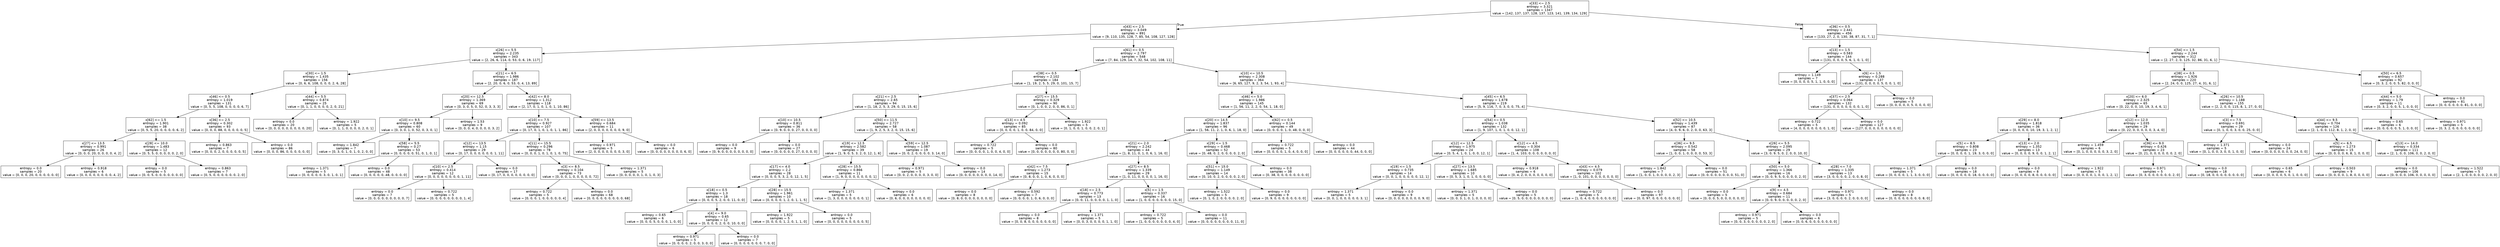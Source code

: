 digraph Tree {
node [shape=box, fontname="helvetica"] ;
edge [fontname="helvetica"] ;
0 [label="x[33] <= 2.5\nentropy = 3.321\nsamples = 1347\nvalue = [142, 137, 137, 128, 137, 123, 141, 139, 134, 129]"] ;
1 [label="x[43] <= 2.5\nentropy = 3.049\nsamples = 891\nvalue = [9, 110, 135, 128, 7, 85, 54, 108, 127, 128]"] ;
0 -> 1 [labeldistance=2.5, labelangle=45, headlabel="True"] ;
2 [label="x[26] <= 5.5\nentropy = 2.235\nsamples = 343\nvalue = [2, 26, 6, 114, 0, 53, 0, 6, 19, 117]"] ;
1 -> 2 ;
3 [label="x[30] <= 1.5\nentropy = 1.435\nsamples = 156\nvalue = [0, 6, 6, 108, 0, 0, 0, 2, 6, 28]"] ;
2 -> 3 ;
4 [label="x[46] <= 0.5\nentropy = 1.019\nsamples = 131\nvalue = [0, 5, 5, 108, 0, 0, 0, 0, 6, 7]"] ;
3 -> 4 ;
5 [label="x[62] <= 1.5\nentropy = 1.901\nsamples = 38\nvalue = [0, 5, 5, 20, 0, 0, 0, 0, 6, 2]"] ;
4 -> 5 ;
6 [label="x[27] <= 13.5\nentropy = 0.991\nsamples = 26\nvalue = [0, 0, 0, 20, 0, 0, 0, 0, 4, 2]"] ;
5 -> 6 ;
7 [label="entropy = 0.0\nsamples = 20\nvalue = [0, 0, 0, 20, 0, 0, 0, 0, 0, 0]"] ;
6 -> 7 ;
8 [label="entropy = 0.918\nsamples = 6\nvalue = [0, 0, 0, 0, 0, 0, 0, 0, 4, 2]"] ;
6 -> 8 ;
9 [label="x[28] <= 10.0\nentropy = 1.483\nsamples = 12\nvalue = [0, 5, 5, 0, 0, 0, 0, 0, 2, 0]"] ;
5 -> 9 ;
10 [label="entropy = 0.0\nsamples = 5\nvalue = [0, 0, 5, 0, 0, 0, 0, 0, 0, 0]"] ;
9 -> 10 ;
11 [label="entropy = 0.863\nsamples = 7\nvalue = [0, 5, 0, 0, 0, 0, 0, 0, 2, 0]"] ;
9 -> 11 ;
12 [label="x[36] <= 2.5\nentropy = 0.302\nsamples = 93\nvalue = [0, 0, 0, 88, 0, 0, 0, 0, 0, 5]"] ;
4 -> 12 ;
13 [label="entropy = 0.863\nsamples = 7\nvalue = [0, 0, 0, 2, 0, 0, 0, 0, 0, 5]"] ;
12 -> 13 ;
14 [label="entropy = 0.0\nsamples = 86\nvalue = [0, 0, 0, 86, 0, 0, 0, 0, 0, 0]"] ;
12 -> 14 ;
15 [label="x[44] <= 5.5\nentropy = 0.874\nsamples = 25\nvalue = [0, 1, 1, 0, 0, 0, 0, 2, 0, 21]"] ;
3 -> 15 ;
16 [label="entropy = 0.0\nsamples = 20\nvalue = [0, 0, 0, 0, 0, 0, 0, 0, 0, 20]"] ;
15 -> 16 ;
17 [label="entropy = 1.922\nsamples = 5\nvalue = [0, 1, 1, 0, 0, 0, 0, 2, 0, 1]"] ;
15 -> 17 ;
18 [label="x[21] <= 6.5\nentropy = 1.986\nsamples = 187\nvalue = [2, 20, 0, 6, 0, 53, 0, 4, 13, 89]"] ;
2 -> 18 ;
19 [label="x[20] <= 12.5\nentropy = 1.369\nsamples = 69\nvalue = [0, 3, 0, 5, 0, 52, 0, 3, 3, 3]"] ;
18 -> 19 ;
20 [label="x[10] <= 9.5\nentropy = 0.808\nsamples = 60\nvalue = [0, 3, 0, 1, 0, 52, 0, 3, 0, 1]"] ;
19 -> 20 ;
21 [label="entropy = 1.842\nsamples = 7\nvalue = [0, 3, 0, 1, 0, 1, 0, 2, 0, 0]"] ;
20 -> 21 ;
22 [label="x[58] <= 5.5\nentropy = 0.27\nsamples = 53\nvalue = [0, 0, 0, 0, 0, 51, 0, 1, 0, 1]"] ;
20 -> 22 ;
23 [label="entropy = 1.371\nsamples = 5\nvalue = [0, 0, 0, 0, 0, 3, 0, 1, 0, 1]"] ;
22 -> 23 ;
24 [label="entropy = 0.0\nsamples = 48\nvalue = [0, 0, 0, 0, 0, 48, 0, 0, 0, 0]"] ;
22 -> 24 ;
25 [label="entropy = 1.53\nsamples = 9\nvalue = [0, 0, 0, 4, 0, 0, 0, 0, 3, 2]"] ;
19 -> 25 ;
26 [label="x[42] <= 8.0\nentropy = 1.312\nsamples = 118\nvalue = [2, 17, 0, 1, 0, 1, 0, 1, 10, 86]"] ;
18 -> 26 ;
27 [label="x[10] <= 7.5\nentropy = 0.927\nsamples = 107\nvalue = [0, 17, 0, 1, 0, 1, 0, 1, 1, 86]"] ;
26 -> 27 ;
28 [label="x[12] <= 13.5\nentropy = 1.15\nsamples = 29\nvalue = [0, 17, 0, 0, 0, 0, 0, 0, 1, 11]"] ;
27 -> 28 ;
29 [label="x[10] <= 2.5\nentropy = 0.414\nsamples = 12\nvalue = [0, 0, 0, 0, 0, 0, 0, 0, 1, 11]"] ;
28 -> 29 ;
30 [label="entropy = 0.0\nsamples = 7\nvalue = [0, 0, 0, 0, 0, 0, 0, 0, 0, 7]"] ;
29 -> 30 ;
31 [label="entropy = 0.722\nsamples = 5\nvalue = [0, 0, 0, 0, 0, 0, 0, 0, 1, 4]"] ;
29 -> 31 ;
32 [label="entropy = 0.0\nsamples = 17\nvalue = [0, 17, 0, 0, 0, 0, 0, 0, 0, 0]"] ;
28 -> 32 ;
33 [label="x[11] <= 15.5\nentropy = 0.296\nsamples = 78\nvalue = [0, 0, 0, 1, 0, 1, 0, 1, 0, 75]"] ;
27 -> 33 ;
34 [label="x[3] <= 8.5\nentropy = 0.104\nsamples = 73\nvalue = [0, 0, 0, 1, 0, 0, 0, 0, 0, 72]"] ;
33 -> 34 ;
35 [label="entropy = 0.722\nsamples = 5\nvalue = [0, 0, 0, 1, 0, 0, 0, 0, 0, 4]"] ;
34 -> 35 ;
36 [label="entropy = 0.0\nsamples = 68\nvalue = [0, 0, 0, 0, 0, 0, 0, 0, 0, 68]"] ;
34 -> 36 ;
37 [label="entropy = 1.371\nsamples = 5\nvalue = [0, 0, 0, 0, 0, 1, 0, 1, 0, 3]"] ;
33 -> 37 ;
38 [label="x[59] <= 13.5\nentropy = 0.684\nsamples = 11\nvalue = [2, 0, 0, 0, 0, 0, 0, 0, 9, 0]"] ;
26 -> 38 ;
39 [label="entropy = 0.971\nsamples = 5\nvalue = [2, 0, 0, 0, 0, 0, 0, 0, 3, 0]"] ;
38 -> 39 ;
40 [label="entropy = 0.0\nsamples = 6\nvalue = [0, 0, 0, 0, 0, 0, 0, 0, 6, 0]"] ;
38 -> 40 ;
41 [label="x[61] <= 0.5\nentropy = 2.797\nsamples = 548\nvalue = [7, 84, 129, 14, 7, 32, 54, 102, 108, 11]"] ;
1 -> 41 ;
42 [label="x[38] <= 0.5\nentropy = 2.102\nsamples = 184\nvalue = [1, 19, 2, 5, 5, 29, 0, 101, 15, 7]"] ;
41 -> 42 ;
43 [label="x[21] <= 2.5\nentropy = 2.65\nsamples = 94\nvalue = [1, 18, 2, 5, 3, 29, 0, 15, 15, 6]"] ;
42 -> 43 ;
44 [label="x[10] <= 10.5\nentropy = 0.811\nsamples = 36\nvalue = [0, 9, 0, 0, 0, 27, 0, 0, 0, 0]"] ;
43 -> 44 ;
45 [label="entropy = 0.0\nsamples = 9\nvalue = [0, 9, 0, 0, 0, 0, 0, 0, 0, 0]"] ;
44 -> 45 ;
46 [label="entropy = 0.0\nsamples = 27\nvalue = [0, 0, 0, 0, 0, 27, 0, 0, 0, 0]"] ;
44 -> 46 ;
47 [label="x[50] <= 11.5\nentropy = 2.727\nsamples = 58\nvalue = [1, 9, 2, 5, 3, 2, 0, 15, 15, 6]"] ;
43 -> 47 ;
48 [label="x[19] <= 12.5\nentropy = 2.582\nsamples = 39\nvalue = [1, 9, 0, 5, 3, 2, 0, 12, 1, 6]"] ;
47 -> 48 ;
49 [label="x[17] <= 4.0\nentropy = 2.2\nsamples = 28\nvalue = [0, 0, 0, 5, 3, 2, 0, 12, 1, 5]"] ;
48 -> 49 ;
50 [label="x[18] <= 0.5\nentropy = 1.3\nsamples = 18\nvalue = [0, 0, 0, 5, 2, 0, 0, 11, 0, 0]"] ;
49 -> 50 ;
51 [label="entropy = 0.65\nsamples = 6\nvalue = [0, 0, 0, 5, 0, 0, 0, 1, 0, 0]"] ;
50 -> 51 ;
52 [label="x[4] <= 9.0\nentropy = 0.65\nsamples = 12\nvalue = [0, 0, 0, 0, 2, 0, 0, 10, 0, 0]"] ;
50 -> 52 ;
53 [label="entropy = 0.971\nsamples = 5\nvalue = [0, 0, 0, 0, 2, 0, 0, 3, 0, 0]"] ;
52 -> 53 ;
54 [label="entropy = 0.0\nsamples = 7\nvalue = [0, 0, 0, 0, 0, 0, 0, 7, 0, 0]"] ;
52 -> 54 ;
55 [label="x[28] <= 15.5\nentropy = 1.961\nsamples = 10\nvalue = [0, 0, 0, 0, 1, 2, 0, 1, 1, 5]"] ;
49 -> 55 ;
56 [label="entropy = 1.922\nsamples = 5\nvalue = [0, 0, 0, 0, 1, 2, 0, 1, 1, 0]"] ;
55 -> 56 ;
57 [label="entropy = 0.0\nsamples = 5\nvalue = [0, 0, 0, 0, 0, 0, 0, 0, 0, 5]"] ;
55 -> 57 ;
58 [label="x[28] <= 15.5\nentropy = 0.866\nsamples = 11\nvalue = [1, 9, 0, 0, 0, 0, 0, 0, 0, 1]"] ;
48 -> 58 ;
59 [label="entropy = 1.371\nsamples = 5\nvalue = [1, 3, 0, 0, 0, 0, 0, 0, 0, 1]"] ;
58 -> 59 ;
60 [label="entropy = 0.0\nsamples = 6\nvalue = [0, 6, 0, 0, 0, 0, 0, 0, 0, 0]"] ;
58 -> 60 ;
61 [label="x[59] <= 12.5\nentropy = 1.087\nsamples = 19\nvalue = [0, 0, 2, 0, 0, 0, 0, 3, 14, 0]"] ;
47 -> 61 ;
62 [label="entropy = 0.971\nsamples = 5\nvalue = [0, 0, 2, 0, 0, 0, 0, 3, 0, 0]"] ;
61 -> 62 ;
63 [label="entropy = 0.0\nsamples = 14\nvalue = [0, 0, 0, 0, 0, 0, 0, 0, 14, 0]"] ;
61 -> 63 ;
64 [label="x[27] <= 15.5\nentropy = 0.329\nsamples = 90\nvalue = [0, 1, 0, 0, 2, 0, 0, 86, 0, 1]"] ;
42 -> 64 ;
65 [label="x[13] <= 4.5\nentropy = 0.092\nsamples = 85\nvalue = [0, 0, 0, 0, 1, 0, 0, 84, 0, 0]"] ;
64 -> 65 ;
66 [label="entropy = 0.722\nsamples = 5\nvalue = [0, 0, 0, 0, 1, 0, 0, 4, 0, 0]"] ;
65 -> 66 ;
67 [label="entropy = 0.0\nsamples = 80\nvalue = [0, 0, 0, 0, 0, 0, 0, 80, 0, 0]"] ;
65 -> 67 ;
68 [label="entropy = 1.922\nsamples = 5\nvalue = [0, 1, 0, 0, 1, 0, 0, 2, 0, 1]"] ;
64 -> 68 ;
69 [label="x[10] <= 10.5\nentropy = 2.308\nsamples = 364\nvalue = [6, 65, 127, 9, 2, 3, 54, 1, 93, 4]"] ;
41 -> 69 ;
70 [label="x[46] <= 5.0\nentropy = 1.986\nsamples = 145\nvalue = [1, 56, 11, 2, 2, 0, 54, 1, 18, 0]"] ;
69 -> 70 ;
71 [label="x[20] <= 14.5\nentropy = 1.837\nsamples = 96\nvalue = [1, 56, 11, 2, 1, 0, 6, 1, 18, 0]"] ;
70 -> 71 ;
72 [label="x[21] <= 2.0\nentropy = 2.242\nsamples = 44\nvalue = [1, 8, 11, 0, 1, 0, 6, 1, 16, 0]"] ;
71 -> 72 ;
73 [label="x[42] <= 7.5\nentropy = 1.273\nsamples = 15\nvalue = [0, 8, 0, 0, 1, 0, 6, 0, 0, 0]"] ;
72 -> 73 ;
74 [label="entropy = 0.0\nsamples = 8\nvalue = [0, 8, 0, 0, 0, 0, 0, 0, 0, 0]"] ;
73 -> 74 ;
75 [label="entropy = 0.592\nsamples = 7\nvalue = [0, 0, 0, 0, 1, 0, 6, 0, 0, 0]"] ;
73 -> 75 ;
76 [label="x[27] <= 8.5\nentropy = 1.339\nsamples = 29\nvalue = [1, 0, 11, 0, 0, 0, 0, 1, 16, 0]"] ;
72 -> 76 ;
77 [label="x[18] <= 2.5\nentropy = 0.773\nsamples = 13\nvalue = [0, 0, 11, 0, 0, 0, 0, 1, 1, 0]"] ;
76 -> 77 ;
78 [label="entropy = 0.0\nsamples = 8\nvalue = [0, 0, 8, 0, 0, 0, 0, 0, 0, 0]"] ;
77 -> 78 ;
79 [label="entropy = 1.371\nsamples = 5\nvalue = [0, 0, 3, 0, 0, 0, 0, 1, 1, 0]"] ;
77 -> 79 ;
80 [label="x[5] <= 1.5\nentropy = 0.337\nsamples = 16\nvalue = [1, 0, 0, 0, 0, 0, 0, 0, 15, 0]"] ;
76 -> 80 ;
81 [label="entropy = 0.722\nsamples = 5\nvalue = [1, 0, 0, 0, 0, 0, 0, 0, 4, 0]"] ;
80 -> 81 ;
82 [label="entropy = 0.0\nsamples = 11\nvalue = [0, 0, 0, 0, 0, 0, 0, 0, 11, 0]"] ;
80 -> 82 ;
83 [label="x[29] <= 1.5\nentropy = 0.468\nsamples = 52\nvalue = [0, 48, 0, 2, 0, 0, 0, 0, 2, 0]"] ;
71 -> 83 ;
84 [label="x[51] <= 15.0\nentropy = 1.149\nsamples = 14\nvalue = [0, 10, 0, 2, 0, 0, 0, 0, 2, 0]"] ;
83 -> 84 ;
85 [label="entropy = 1.522\nsamples = 5\nvalue = [0, 1, 0, 2, 0, 0, 0, 0, 2, 0]"] ;
84 -> 85 ;
86 [label="entropy = 0.0\nsamples = 9\nvalue = [0, 9, 0, 0, 0, 0, 0, 0, 0, 0]"] ;
84 -> 86 ;
87 [label="entropy = 0.0\nsamples = 38\nvalue = [0, 38, 0, 0, 0, 0, 0, 0, 0, 0]"] ;
83 -> 87 ;
88 [label="x[62] <= 0.5\nentropy = 0.144\nsamples = 49\nvalue = [0, 0, 0, 0, 1, 0, 48, 0, 0, 0]"] ;
70 -> 88 ;
89 [label="entropy = 0.722\nsamples = 5\nvalue = [0, 0, 0, 0, 1, 0, 4, 0, 0, 0]"] ;
88 -> 89 ;
90 [label="entropy = 0.0\nsamples = 44\nvalue = [0, 0, 0, 0, 0, 0, 44, 0, 0, 0]"] ;
88 -> 90 ;
91 [label="x[45] <= 6.5\nentropy = 1.678\nsamples = 219\nvalue = [5, 9, 116, 7, 0, 3, 0, 0, 75, 4]"] ;
69 -> 91 ;
92 [label="x[54] <= 0.5\nentropy = 1.038\nsamples = 132\nvalue = [1, 9, 107, 1, 0, 1, 0, 0, 12, 1]"] ;
91 -> 92 ;
93 [label="x[12] <= 12.5\nentropy = 1.975\nsamples = 24\nvalue = [0, 5, 4, 1, 0, 1, 0, 0, 12, 1]"] ;
92 -> 93 ;
94 [label="x[19] <= 1.5\nentropy = 0.735\nsamples = 14\nvalue = [0, 0, 1, 0, 0, 0, 0, 0, 12, 1]"] ;
93 -> 94 ;
95 [label="entropy = 1.371\nsamples = 5\nvalue = [0, 0, 1, 0, 0, 0, 0, 0, 3, 1]"] ;
94 -> 95 ;
96 [label="entropy = 0.0\nsamples = 9\nvalue = [0, 0, 0, 0, 0, 0, 0, 0, 9, 0]"] ;
94 -> 96 ;
97 [label="x[27] <= 13.5\nentropy = 1.685\nsamples = 10\nvalue = [0, 5, 3, 1, 0, 1, 0, 0, 0, 0]"] ;
93 -> 97 ;
98 [label="entropy = 1.371\nsamples = 5\nvalue = [0, 0, 3, 1, 0, 1, 0, 0, 0, 0]"] ;
97 -> 98 ;
99 [label="entropy = 0.0\nsamples = 5\nvalue = [0, 5, 0, 0, 0, 0, 0, 0, 0, 0]"] ;
97 -> 99 ;
100 [label="x[12] <= 4.5\nentropy = 0.304\nsamples = 108\nvalue = [1, 4, 103, 0, 0, 0, 0, 0, 0, 0]"] ;
92 -> 100 ;
101 [label="entropy = 0.918\nsamples = 6\nvalue = [0, 4, 2, 0, 0, 0, 0, 0, 0, 0]"] ;
100 -> 101 ;
102 [label="x[43] <= 4.5\nentropy = 0.079\nsamples = 102\nvalue = [1, 0, 101, 0, 0, 0, 0, 0, 0, 0]"] ;
100 -> 102 ;
103 [label="entropy = 0.722\nsamples = 5\nvalue = [1, 0, 4, 0, 0, 0, 0, 0, 0, 0]"] ;
102 -> 103 ;
104 [label="entropy = 0.0\nsamples = 97\nvalue = [0, 0, 97, 0, 0, 0, 0, 0, 0, 0]"] ;
102 -> 104 ;
105 [label="x[52] <= 10.5\nentropy = 1.439\nsamples = 87\nvalue = [4, 0, 9, 6, 0, 2, 0, 0, 63, 3]"] ;
91 -> 105 ;
106 [label="x[36] <= 9.5\nentropy = 0.542\nsamples = 58\nvalue = [1, 0, 0, 1, 0, 0, 0, 0, 53, 3]"] ;
105 -> 106 ;
107 [label="entropy = 1.842\nsamples = 7\nvalue = [1, 0, 0, 1, 0, 0, 0, 0, 2, 3]"] ;
106 -> 107 ;
108 [label="entropy = 0.0\nsamples = 51\nvalue = [0, 0, 0, 0, 0, 0, 0, 0, 51, 0]"] ;
106 -> 108 ;
109 [label="x[26] <= 5.5\nentropy = 2.095\nsamples = 29\nvalue = [3, 0, 9, 5, 0, 2, 0, 0, 10, 0]"] ;
105 -> 109 ;
110 [label="x[50] <= 5.0\nentropy = 1.366\nsamples = 16\nvalue = [0, 0, 9, 5, 0, 0, 0, 0, 2, 0]"] ;
109 -> 110 ;
111 [label="entropy = 0.0\nsamples = 5\nvalue = [0, 0, 0, 5, 0, 0, 0, 0, 0, 0]"] ;
110 -> 111 ;
112 [label="x[9] <= 4.5\nentropy = 0.684\nsamples = 11\nvalue = [0, 0, 9, 0, 0, 0, 0, 0, 2, 0]"] ;
110 -> 112 ;
113 [label="entropy = 0.971\nsamples = 5\nvalue = [0, 0, 3, 0, 0, 0, 0, 0, 2, 0]"] ;
112 -> 113 ;
114 [label="entropy = 0.0\nsamples = 6\nvalue = [0, 0, 6, 0, 0, 0, 0, 0, 0, 0]"] ;
112 -> 114 ;
115 [label="x[28] <= 7.0\nentropy = 1.335\nsamples = 13\nvalue = [3, 0, 0, 0, 0, 2, 0, 0, 8, 0]"] ;
109 -> 115 ;
116 [label="entropy = 0.971\nsamples = 5\nvalue = [3, 0, 0, 0, 0, 2, 0, 0, 0, 0]"] ;
115 -> 116 ;
117 [label="entropy = 0.0\nsamples = 8\nvalue = [0, 0, 0, 0, 0, 0, 0, 0, 8, 0]"] ;
115 -> 117 ;
118 [label="x[36] <= 0.5\nentropy = 2.441\nsamples = 456\nvalue = [133, 27, 2, 0, 130, 38, 87, 31, 7, 1]"] ;
0 -> 118 [labeldistance=2.5, labelangle=-45, headlabel="False"] ;
119 [label="x[13] <= 1.5\nentropy = 0.583\nsamples = 144\nvalue = [131, 0, 0, 0, 5, 6, 1, 0, 1, 0]"] ;
118 -> 119 ;
120 [label="entropy = 1.149\nsamples = 7\nvalue = [0, 0, 0, 0, 5, 1, 1, 0, 0, 0]"] ;
119 -> 120 ;
121 [label="x[6] <= 1.5\nentropy = 0.288\nsamples = 137\nvalue = [131, 0, 0, 0, 0, 5, 0, 0, 1, 0]"] ;
119 -> 121 ;
122 [label="x[37] <= 2.5\nentropy = 0.064\nsamples = 132\nvalue = [131, 0, 0, 0, 0, 0, 0, 0, 1, 0]"] ;
121 -> 122 ;
123 [label="entropy = 0.722\nsamples = 5\nvalue = [4, 0, 0, 0, 0, 0, 0, 0, 1, 0]"] ;
122 -> 123 ;
124 [label="entropy = 0.0\nsamples = 127\nvalue = [127, 0, 0, 0, 0, 0, 0, 0, 0, 0]"] ;
122 -> 124 ;
125 [label="entropy = 0.0\nsamples = 5\nvalue = [0, 0, 0, 0, 0, 5, 0, 0, 0, 0]"] ;
121 -> 125 ;
126 [label="x[54] <= 1.5\nentropy = 2.244\nsamples = 312\nvalue = [2, 27, 2, 0, 125, 32, 86, 31, 6, 1]"] ;
118 -> 126 ;
127 [label="x[38] <= 0.5\nentropy = 1.926\nsamples = 220\nvalue = [2, 24, 0, 0, 125, 27, 4, 31, 6, 1]"] ;
126 -> 127 ;
128 [label="x[20] <= 6.0\nentropy = 2.325\nsamples = 65\nvalue = [0, 22, 0, 0, 10, 19, 3, 4, 6, 1]"] ;
127 -> 128 ;
129 [label="x[29] <= 8.0\nentropy = 1.818\nsamples = 36\nvalue = [0, 0, 0, 0, 10, 19, 3, 1, 2, 1]"] ;
128 -> 129 ;
130 [label="x[5] <= 8.5\nentropy = 0.808\nsamples = 23\nvalue = [0, 0, 0, 0, 1, 19, 3, 0, 0, 0]"] ;
129 -> 130 ;
131 [label="entropy = 1.371\nsamples = 5\nvalue = [0, 0, 0, 0, 1, 1, 3, 0, 0, 0]"] ;
130 -> 131 ;
132 [label="entropy = 0.0\nsamples = 18\nvalue = [0, 0, 0, 0, 0, 18, 0, 0, 0, 0]"] ;
130 -> 132 ;
133 [label="x[13] <= 2.0\nentropy = 1.352\nsamples = 13\nvalue = [0, 0, 0, 0, 9, 0, 0, 1, 2, 1]"] ;
129 -> 133 ;
134 [label="entropy = 0.0\nsamples = 8\nvalue = [0, 0, 0, 0, 8, 0, 0, 0, 0, 0]"] ;
133 -> 134 ;
135 [label="entropy = 1.922\nsamples = 5\nvalue = [0, 0, 0, 0, 1, 0, 0, 1, 2, 1]"] ;
133 -> 135 ;
136 [label="x[12] <= 12.0\nentropy = 1.035\nsamples = 29\nvalue = [0, 22, 0, 0, 0, 0, 0, 3, 4, 0]"] ;
128 -> 136 ;
137 [label="entropy = 1.459\nsamples = 6\nvalue = [0, 1, 0, 0, 0, 0, 0, 3, 2, 0]"] ;
136 -> 137 ;
138 [label="x[36] <= 9.0\nentropy = 0.426\nsamples = 23\nvalue = [0, 21, 0, 0, 0, 0, 0, 0, 2, 0]"] ;
136 -> 138 ;
139 [label="entropy = 0.971\nsamples = 5\nvalue = [0, 3, 0, 0, 0, 0, 0, 0, 2, 0]"] ;
138 -> 139 ;
140 [label="entropy = 0.0\nsamples = 18\nvalue = [0, 18, 0, 0, 0, 0, 0, 0, 0, 0]"] ;
138 -> 140 ;
141 [label="x[26] <= 10.5\nentropy = 1.188\nsamples = 155\nvalue = [2, 2, 0, 0, 115, 8, 1, 27, 0, 0]"] ;
127 -> 141 ;
142 [label="x[3] <= 7.5\nentropy = 0.691\nsamples = 29\nvalue = [0, 1, 0, 0, 3, 0, 0, 25, 0, 0]"] ;
141 -> 142 ;
143 [label="entropy = 1.371\nsamples = 5\nvalue = [0, 1, 0, 0, 3, 0, 0, 1, 0, 0]"] ;
142 -> 143 ;
144 [label="entropy = 0.0\nsamples = 24\nvalue = [0, 0, 0, 0, 0, 0, 0, 24, 0, 0]"] ;
142 -> 144 ;
145 [label="x[44] <= 9.5\nentropy = 0.704\nsamples = 126\nvalue = [2, 1, 0, 0, 112, 8, 1, 2, 0, 0]"] ;
141 -> 145 ;
146 [label="x[5] <= 6.5\nentropy = 1.273\nsamples = 15\nvalue = [0, 0, 0, 0, 6, 8, 1, 0, 0, 0]"] ;
145 -> 146 ;
147 [label="entropy = 0.65\nsamples = 6\nvalue = [0, 0, 0, 0, 5, 0, 1, 0, 0, 0]"] ;
146 -> 147 ;
148 [label="entropy = 0.503\nsamples = 9\nvalue = [0, 0, 0, 0, 1, 8, 0, 0, 0, 0]"] ;
146 -> 148 ;
149 [label="x[13] <= 14.0\nentropy = 0.334\nsamples = 111\nvalue = [2, 1, 0, 0, 106, 0, 0, 2, 0, 0]"] ;
145 -> 149 ;
150 [label="entropy = 0.0\nsamples = 106\nvalue = [0, 0, 0, 0, 106, 0, 0, 0, 0, 0]"] ;
149 -> 150 ;
151 [label="entropy = 1.522\nsamples = 5\nvalue = [2, 1, 0, 0, 0, 0, 0, 2, 0, 0]"] ;
149 -> 151 ;
152 [label="x[50] <= 6.5\nentropy = 0.657\nsamples = 92\nvalue = [0, 3, 2, 0, 0, 5, 82, 0, 0, 0]"] ;
126 -> 152 ;
153 [label="x[44] <= 5.0\nentropy = 1.79\nsamples = 11\nvalue = [0, 3, 2, 0, 0, 5, 1, 0, 0, 0]"] ;
152 -> 153 ;
154 [label="entropy = 0.65\nsamples = 6\nvalue = [0, 0, 0, 0, 0, 5, 1, 0, 0, 0]"] ;
153 -> 154 ;
155 [label="entropy = 0.971\nsamples = 5\nvalue = [0, 3, 2, 0, 0, 0, 0, 0, 0, 0]"] ;
153 -> 155 ;
156 [label="entropy = 0.0\nsamples = 81\nvalue = [0, 0, 0, 0, 0, 0, 81, 0, 0, 0]"] ;
152 -> 156 ;
}